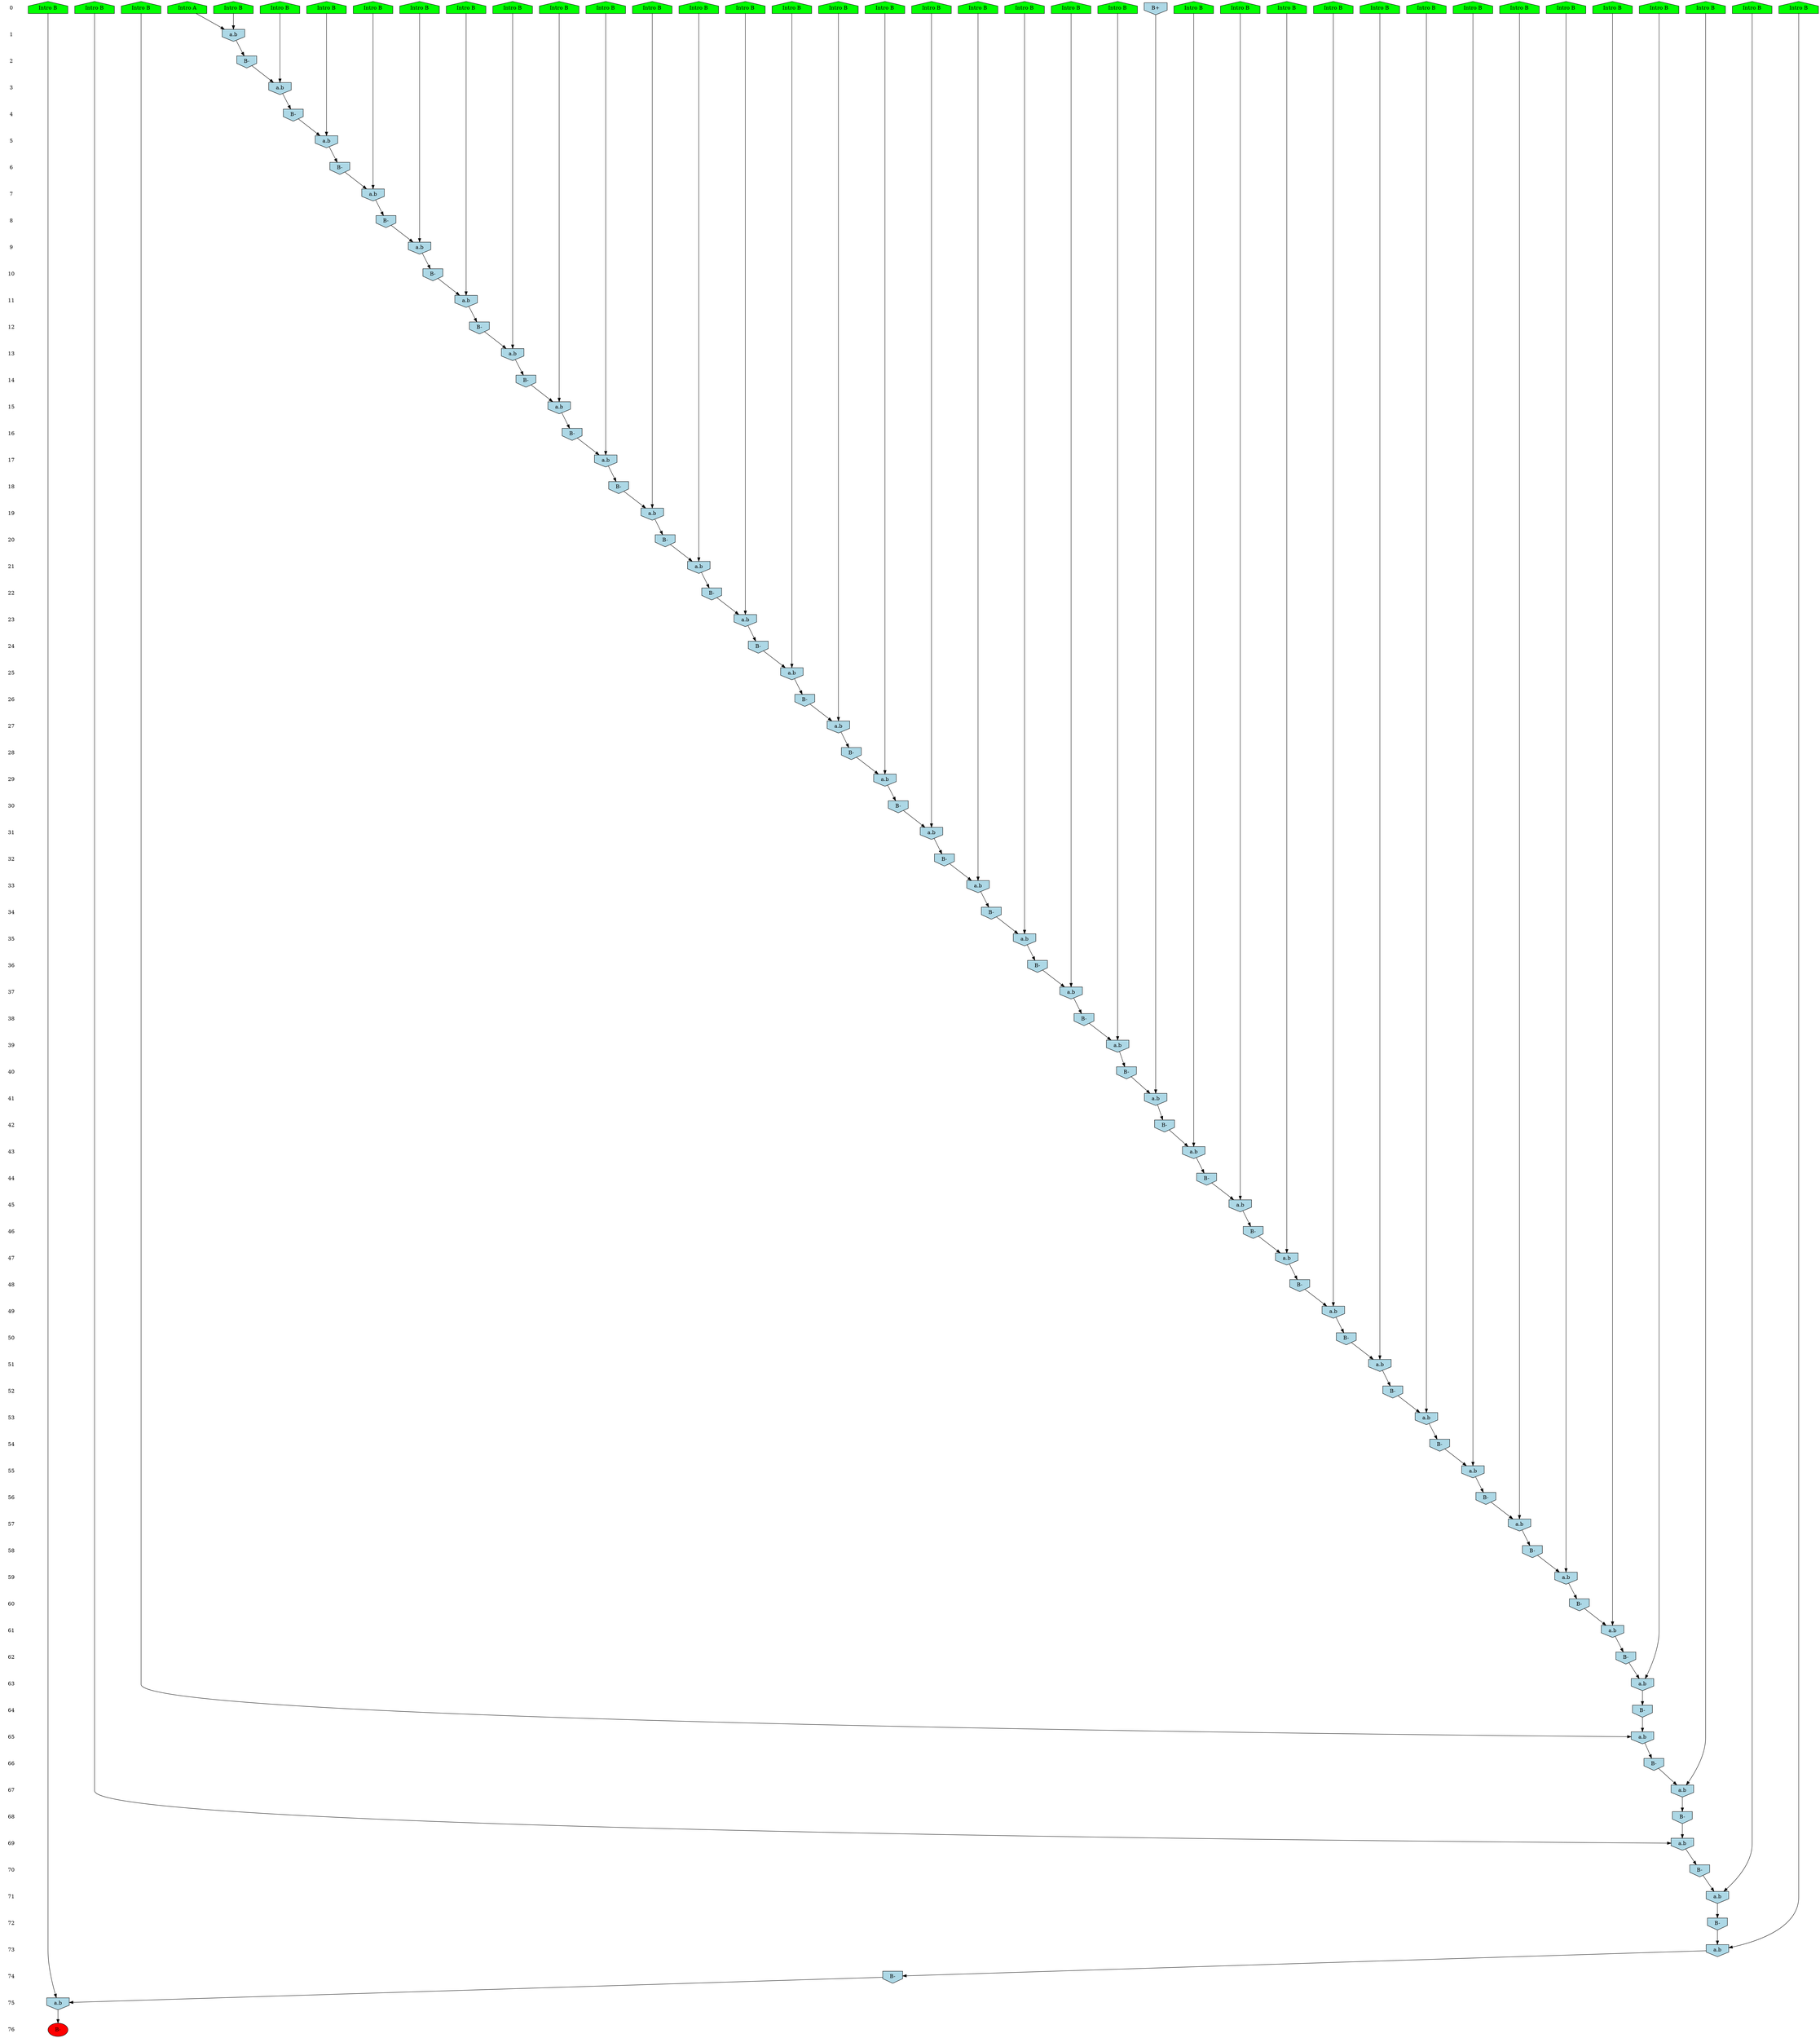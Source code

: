 /* Compression of 1 causal flows obtained in average at 3.457611E+01 t.u */
/* Compressed causal flows were: [38] */
digraph G{
 ranksep=.5 ; 
{ rank = same ; "0" [shape=plaintext] ; node_1 [label ="Intro B", shape=house, style=filled, fillcolor=green] ;
node_2 [label ="Intro B", shape=house, style=filled, fillcolor=green] ;
node_3 [label ="Intro B", shape=house, style=filled, fillcolor=green] ;
node_4 [label ="Intro B", shape=house, style=filled, fillcolor=green] ;
node_5 [label ="Intro B", shape=house, style=filled, fillcolor=green] ;
node_6 [label ="Intro B", shape=house, style=filled, fillcolor=green] ;
node_7 [label ="Intro B", shape=house, style=filled, fillcolor=green] ;
node_8 [label ="Intro B", shape=house, style=filled, fillcolor=green] ;
node_9 [label ="Intro B", shape=house, style=filled, fillcolor=green] ;
node_10 [label ="Intro B", shape=house, style=filled, fillcolor=green] ;
node_11 [label ="Intro B", shape=house, style=filled, fillcolor=green] ;
node_12 [label ="Intro B", shape=house, style=filled, fillcolor=green] ;
node_13 [label ="Intro B", shape=house, style=filled, fillcolor=green] ;
node_14 [label ="Intro B", shape=house, style=filled, fillcolor=green] ;
node_15 [label ="Intro B", shape=house, style=filled, fillcolor=green] ;
node_16 [label ="Intro B", shape=house, style=filled, fillcolor=green] ;
node_17 [label ="Intro B", shape=house, style=filled, fillcolor=green] ;
node_18 [label ="Intro B", shape=house, style=filled, fillcolor=green] ;
node_19 [label ="Intro B", shape=house, style=filled, fillcolor=green] ;
node_20 [label ="Intro B", shape=house, style=filled, fillcolor=green] ;
node_21 [label ="Intro B", shape=house, style=filled, fillcolor=green] ;
node_22 [label ="Intro B", shape=house, style=filled, fillcolor=green] ;
node_23 [label ="Intro B", shape=house, style=filled, fillcolor=green] ;
node_24 [label ="Intro B", shape=house, style=filled, fillcolor=green] ;
node_25 [label ="Intro B", shape=house, style=filled, fillcolor=green] ;
node_26 [label ="Intro B", shape=house, style=filled, fillcolor=green] ;
node_27 [label ="Intro B", shape=house, style=filled, fillcolor=green] ;
node_28 [label ="Intro B", shape=house, style=filled, fillcolor=green] ;
node_29 [label ="Intro B", shape=house, style=filled, fillcolor=green] ;
node_30 [label ="Intro B", shape=house, style=filled, fillcolor=green] ;
node_31 [label ="Intro B", shape=house, style=filled, fillcolor=green] ;
node_32 [label ="Intro B", shape=house, style=filled, fillcolor=green] ;
node_33 [label ="Intro B", shape=house, style=filled, fillcolor=green] ;
node_34 [label ="Intro B", shape=house, style=filled, fillcolor=green] ;
node_35 [label ="Intro B", shape=house, style=filled, fillcolor=green] ;
node_36 [label ="Intro B", shape=house, style=filled, fillcolor=green] ;
node_37 [label ="Intro B", shape=house, style=filled, fillcolor=green] ;
node_38 [label ="Intro A", shape=house, style=filled, fillcolor=green] ;
node_52 [label="B+", shape=invhouse, style=filled, fillcolor = lightblue] ;
}
{ rank = same ; "1" [shape=plaintext] ; node_39 [label="a.b", shape=invhouse, style=filled, fillcolor = lightblue] ;
}
{ rank = same ; "2" [shape=plaintext] ; node_40 [label="B-", shape=invhouse, style=filled, fillcolor = lightblue] ;
}
{ rank = same ; "3" [shape=plaintext] ; node_41 [label="a.b", shape=invhouse, style=filled, fillcolor = lightblue] ;
}
{ rank = same ; "4" [shape=plaintext] ; node_42 [label="B-", shape=invhouse, style=filled, fillcolor = lightblue] ;
}
{ rank = same ; "5" [shape=plaintext] ; node_43 [label="a.b", shape=invhouse, style=filled, fillcolor = lightblue] ;
}
{ rank = same ; "6" [shape=plaintext] ; node_44 [label="B-", shape=invhouse, style=filled, fillcolor = lightblue] ;
}
{ rank = same ; "7" [shape=plaintext] ; node_45 [label="a.b", shape=invhouse, style=filled, fillcolor = lightblue] ;
}
{ rank = same ; "8" [shape=plaintext] ; node_46 [label="B-", shape=invhouse, style=filled, fillcolor = lightblue] ;
}
{ rank = same ; "9" [shape=plaintext] ; node_47 [label="a.b", shape=invhouse, style=filled, fillcolor = lightblue] ;
}
{ rank = same ; "10" [shape=plaintext] ; node_48 [label="B-", shape=invhouse, style=filled, fillcolor = lightblue] ;
}
{ rank = same ; "11" [shape=plaintext] ; node_49 [label="a.b", shape=invhouse, style=filled, fillcolor = lightblue] ;
}
{ rank = same ; "12" [shape=plaintext] ; node_50 [label="B-", shape=invhouse, style=filled, fillcolor = lightblue] ;
}
{ rank = same ; "13" [shape=plaintext] ; node_51 [label="a.b", shape=invhouse, style=filled, fillcolor = lightblue] ;
}
{ rank = same ; "14" [shape=plaintext] ; node_53 [label="B-", shape=invhouse, style=filled, fillcolor = lightblue] ;
}
{ rank = same ; "15" [shape=plaintext] ; node_54 [label="a.b", shape=invhouse, style=filled, fillcolor = lightblue] ;
}
{ rank = same ; "16" [shape=plaintext] ; node_55 [label="B-", shape=invhouse, style=filled, fillcolor = lightblue] ;
}
{ rank = same ; "17" [shape=plaintext] ; node_56 [label="a.b", shape=invhouse, style=filled, fillcolor = lightblue] ;
}
{ rank = same ; "18" [shape=plaintext] ; node_57 [label="B-", shape=invhouse, style=filled, fillcolor = lightblue] ;
}
{ rank = same ; "19" [shape=plaintext] ; node_58 [label="a.b", shape=invhouse, style=filled, fillcolor = lightblue] ;
}
{ rank = same ; "20" [shape=plaintext] ; node_59 [label="B-", shape=invhouse, style=filled, fillcolor = lightblue] ;
}
{ rank = same ; "21" [shape=plaintext] ; node_60 [label="a.b", shape=invhouse, style=filled, fillcolor = lightblue] ;
}
{ rank = same ; "22" [shape=plaintext] ; node_61 [label="B-", shape=invhouse, style=filled, fillcolor = lightblue] ;
}
{ rank = same ; "23" [shape=plaintext] ; node_62 [label="a.b", shape=invhouse, style=filled, fillcolor = lightblue] ;
}
{ rank = same ; "24" [shape=plaintext] ; node_63 [label="B-", shape=invhouse, style=filled, fillcolor = lightblue] ;
}
{ rank = same ; "25" [shape=plaintext] ; node_64 [label="a.b", shape=invhouse, style=filled, fillcolor = lightblue] ;
}
{ rank = same ; "26" [shape=plaintext] ; node_65 [label="B-", shape=invhouse, style=filled, fillcolor = lightblue] ;
}
{ rank = same ; "27" [shape=plaintext] ; node_66 [label="a.b", shape=invhouse, style=filled, fillcolor = lightblue] ;
}
{ rank = same ; "28" [shape=plaintext] ; node_67 [label="B-", shape=invhouse, style=filled, fillcolor = lightblue] ;
}
{ rank = same ; "29" [shape=plaintext] ; node_68 [label="a.b", shape=invhouse, style=filled, fillcolor = lightblue] ;
}
{ rank = same ; "30" [shape=plaintext] ; node_69 [label="B-", shape=invhouse, style=filled, fillcolor = lightblue] ;
}
{ rank = same ; "31" [shape=plaintext] ; node_70 [label="a.b", shape=invhouse, style=filled, fillcolor = lightblue] ;
}
{ rank = same ; "32" [shape=plaintext] ; node_71 [label="B-", shape=invhouse, style=filled, fillcolor = lightblue] ;
}
{ rank = same ; "33" [shape=plaintext] ; node_72 [label="a.b", shape=invhouse, style=filled, fillcolor = lightblue] ;
}
{ rank = same ; "34" [shape=plaintext] ; node_73 [label="B-", shape=invhouse, style=filled, fillcolor = lightblue] ;
}
{ rank = same ; "35" [shape=plaintext] ; node_74 [label="a.b", shape=invhouse, style=filled, fillcolor = lightblue] ;
}
{ rank = same ; "36" [shape=plaintext] ; node_75 [label="B-", shape=invhouse, style=filled, fillcolor = lightblue] ;
}
{ rank = same ; "37" [shape=plaintext] ; node_76 [label="a.b", shape=invhouse, style=filled, fillcolor = lightblue] ;
}
{ rank = same ; "38" [shape=plaintext] ; node_77 [label="B-", shape=invhouse, style=filled, fillcolor = lightblue] ;
}
{ rank = same ; "39" [shape=plaintext] ; node_78 [label="a.b", shape=invhouse, style=filled, fillcolor = lightblue] ;
}
{ rank = same ; "40" [shape=plaintext] ; node_79 [label="B-", shape=invhouse, style=filled, fillcolor = lightblue] ;
}
{ rank = same ; "41" [shape=plaintext] ; node_80 [label="a.b", shape=invhouse, style=filled, fillcolor = lightblue] ;
}
{ rank = same ; "42" [shape=plaintext] ; node_81 [label="B-", shape=invhouse, style=filled, fillcolor = lightblue] ;
}
{ rank = same ; "43" [shape=plaintext] ; node_82 [label="a.b", shape=invhouse, style=filled, fillcolor = lightblue] ;
}
{ rank = same ; "44" [shape=plaintext] ; node_83 [label="B-", shape=invhouse, style=filled, fillcolor = lightblue] ;
}
{ rank = same ; "45" [shape=plaintext] ; node_84 [label="a.b", shape=invhouse, style=filled, fillcolor = lightblue] ;
}
{ rank = same ; "46" [shape=plaintext] ; node_85 [label="B-", shape=invhouse, style=filled, fillcolor = lightblue] ;
}
{ rank = same ; "47" [shape=plaintext] ; node_86 [label="a.b", shape=invhouse, style=filled, fillcolor = lightblue] ;
}
{ rank = same ; "48" [shape=plaintext] ; node_87 [label="B-", shape=invhouse, style=filled, fillcolor = lightblue] ;
}
{ rank = same ; "49" [shape=plaintext] ; node_88 [label="a.b", shape=invhouse, style=filled, fillcolor = lightblue] ;
}
{ rank = same ; "50" [shape=plaintext] ; node_89 [label="B-", shape=invhouse, style=filled, fillcolor = lightblue] ;
}
{ rank = same ; "51" [shape=plaintext] ; node_90 [label="a.b", shape=invhouse, style=filled, fillcolor = lightblue] ;
}
{ rank = same ; "52" [shape=plaintext] ; node_91 [label="B-", shape=invhouse, style=filled, fillcolor = lightblue] ;
}
{ rank = same ; "53" [shape=plaintext] ; node_92 [label="a.b", shape=invhouse, style=filled, fillcolor = lightblue] ;
}
{ rank = same ; "54" [shape=plaintext] ; node_93 [label="B-", shape=invhouse, style=filled, fillcolor = lightblue] ;
}
{ rank = same ; "55" [shape=plaintext] ; node_94 [label="a.b", shape=invhouse, style=filled, fillcolor = lightblue] ;
}
{ rank = same ; "56" [shape=plaintext] ; node_95 [label="B-", shape=invhouse, style=filled, fillcolor = lightblue] ;
}
{ rank = same ; "57" [shape=plaintext] ; node_96 [label="a.b", shape=invhouse, style=filled, fillcolor = lightblue] ;
}
{ rank = same ; "58" [shape=plaintext] ; node_97 [label="B-", shape=invhouse, style=filled, fillcolor = lightblue] ;
}
{ rank = same ; "59" [shape=plaintext] ; node_98 [label="a.b", shape=invhouse, style=filled, fillcolor = lightblue] ;
}
{ rank = same ; "60" [shape=plaintext] ; node_99 [label="B-", shape=invhouse, style=filled, fillcolor = lightblue] ;
}
{ rank = same ; "61" [shape=plaintext] ; node_100 [label="a.b", shape=invhouse, style=filled, fillcolor = lightblue] ;
}
{ rank = same ; "62" [shape=plaintext] ; node_101 [label="B-", shape=invhouse, style=filled, fillcolor = lightblue] ;
}
{ rank = same ; "63" [shape=plaintext] ; node_102 [label="a.b", shape=invhouse, style=filled, fillcolor = lightblue] ;
}
{ rank = same ; "64" [shape=plaintext] ; node_103 [label="B-", shape=invhouse, style=filled, fillcolor = lightblue] ;
}
{ rank = same ; "65" [shape=plaintext] ; node_104 [label="a.b", shape=invhouse, style=filled, fillcolor = lightblue] ;
}
{ rank = same ; "66" [shape=plaintext] ; node_105 [label="B-", shape=invhouse, style=filled, fillcolor = lightblue] ;
}
{ rank = same ; "67" [shape=plaintext] ; node_106 [label="a.b", shape=invhouse, style=filled, fillcolor = lightblue] ;
}
{ rank = same ; "68" [shape=plaintext] ; node_107 [label="B-", shape=invhouse, style=filled, fillcolor = lightblue] ;
}
{ rank = same ; "69" [shape=plaintext] ; node_108 [label="a.b", shape=invhouse, style=filled, fillcolor = lightblue] ;
}
{ rank = same ; "70" [shape=plaintext] ; node_109 [label="B-", shape=invhouse, style=filled, fillcolor = lightblue] ;
}
{ rank = same ; "71" [shape=plaintext] ; node_110 [label="a.b", shape=invhouse, style=filled, fillcolor = lightblue] ;
}
{ rank = same ; "72" [shape=plaintext] ; node_111 [label="B-", shape=invhouse, style=filled, fillcolor = lightblue] ;
}
{ rank = same ; "73" [shape=plaintext] ; node_112 [label="a.b", shape=invhouse, style=filled, fillcolor = lightblue] ;
}
{ rank = same ; "74" [shape=plaintext] ; node_113 [label="B-", shape=invhouse, style=filled, fillcolor = lightblue] ;
}
{ rank = same ; "75" [shape=plaintext] ; node_114 [label="a.b", shape=invhouse, style=filled, fillcolor = lightblue] ;
}
{ rank = same ; "76" [shape=plaintext] ; node_115 [label ="B-", style=filled, fillcolor=red] ;
}
"0" -> "1" [style="invis"]; 
"1" -> "2" [style="invis"]; 
"2" -> "3" [style="invis"]; 
"3" -> "4" [style="invis"]; 
"4" -> "5" [style="invis"]; 
"5" -> "6" [style="invis"]; 
"6" -> "7" [style="invis"]; 
"7" -> "8" [style="invis"]; 
"8" -> "9" [style="invis"]; 
"9" -> "10" [style="invis"]; 
"10" -> "11" [style="invis"]; 
"11" -> "12" [style="invis"]; 
"12" -> "13" [style="invis"]; 
"13" -> "14" [style="invis"]; 
"14" -> "15" [style="invis"]; 
"15" -> "16" [style="invis"]; 
"16" -> "17" [style="invis"]; 
"17" -> "18" [style="invis"]; 
"18" -> "19" [style="invis"]; 
"19" -> "20" [style="invis"]; 
"20" -> "21" [style="invis"]; 
"21" -> "22" [style="invis"]; 
"22" -> "23" [style="invis"]; 
"23" -> "24" [style="invis"]; 
"24" -> "25" [style="invis"]; 
"25" -> "26" [style="invis"]; 
"26" -> "27" [style="invis"]; 
"27" -> "28" [style="invis"]; 
"28" -> "29" [style="invis"]; 
"29" -> "30" [style="invis"]; 
"30" -> "31" [style="invis"]; 
"31" -> "32" [style="invis"]; 
"32" -> "33" [style="invis"]; 
"33" -> "34" [style="invis"]; 
"34" -> "35" [style="invis"]; 
"35" -> "36" [style="invis"]; 
"36" -> "37" [style="invis"]; 
"37" -> "38" [style="invis"]; 
"38" -> "39" [style="invis"]; 
"39" -> "40" [style="invis"]; 
"40" -> "41" [style="invis"]; 
"41" -> "42" [style="invis"]; 
"42" -> "43" [style="invis"]; 
"43" -> "44" [style="invis"]; 
"44" -> "45" [style="invis"]; 
"45" -> "46" [style="invis"]; 
"46" -> "47" [style="invis"]; 
"47" -> "48" [style="invis"]; 
"48" -> "49" [style="invis"]; 
"49" -> "50" [style="invis"]; 
"50" -> "51" [style="invis"]; 
"51" -> "52" [style="invis"]; 
"52" -> "53" [style="invis"]; 
"53" -> "54" [style="invis"]; 
"54" -> "55" [style="invis"]; 
"55" -> "56" [style="invis"]; 
"56" -> "57" [style="invis"]; 
"57" -> "58" [style="invis"]; 
"58" -> "59" [style="invis"]; 
"59" -> "60" [style="invis"]; 
"60" -> "61" [style="invis"]; 
"61" -> "62" [style="invis"]; 
"62" -> "63" [style="invis"]; 
"63" -> "64" [style="invis"]; 
"64" -> "65" [style="invis"]; 
"65" -> "66" [style="invis"]; 
"66" -> "67" [style="invis"]; 
"67" -> "68" [style="invis"]; 
"68" -> "69" [style="invis"]; 
"69" -> "70" [style="invis"]; 
"70" -> "71" [style="invis"]; 
"71" -> "72" [style="invis"]; 
"72" -> "73" [style="invis"]; 
"73" -> "74" [style="invis"]; 
"74" -> "75" [style="invis"]; 
"75" -> "76" [style="invis"]; 
node_4 -> node_39
node_38 -> node_39
node_39 -> node_40
node_14 -> node_41
node_40 -> node_41
node_41 -> node_42
node_11 -> node_43
node_42 -> node_43
node_43 -> node_44
node_35 -> node_45
node_44 -> node_45
node_45 -> node_46
node_7 -> node_47
node_46 -> node_47
node_47 -> node_48
node_26 -> node_49
node_48 -> node_49
node_49 -> node_50
node_28 -> node_51
node_50 -> node_51
node_51 -> node_53
node_33 -> node_54
node_53 -> node_54
node_54 -> node_55
node_16 -> node_56
node_55 -> node_56
node_56 -> node_57
node_5 -> node_58
node_57 -> node_58
node_58 -> node_59
node_36 -> node_60
node_59 -> node_60
node_60 -> node_61
node_12 -> node_62
node_61 -> node_62
node_62 -> node_63
node_34 -> node_64
node_63 -> node_64
node_64 -> node_65
node_21 -> node_66
node_65 -> node_66
node_66 -> node_67
node_17 -> node_68
node_67 -> node_68
node_68 -> node_69
node_3 -> node_70
node_69 -> node_70
node_70 -> node_71
node_23 -> node_72
node_71 -> node_72
node_72 -> node_73
node_10 -> node_74
node_73 -> node_74
node_74 -> node_75
node_9 -> node_76
node_75 -> node_76
node_76 -> node_77
node_15 -> node_78
node_77 -> node_78
node_78 -> node_79
node_52 -> node_80
node_79 -> node_80
node_80 -> node_81
node_30 -> node_82
node_81 -> node_82
node_82 -> node_83
node_25 -> node_84
node_83 -> node_84
node_84 -> node_85
node_20 -> node_86
node_85 -> node_86
node_86 -> node_87
node_24 -> node_88
node_87 -> node_88
node_88 -> node_89
node_37 -> node_90
node_89 -> node_90
node_90 -> node_91
node_8 -> node_92
node_91 -> node_92
node_92 -> node_93
node_18 -> node_94
node_93 -> node_94
node_94 -> node_95
node_2 -> node_96
node_95 -> node_96
node_96 -> node_97
node_32 -> node_98
node_97 -> node_98
node_98 -> node_99
node_6 -> node_100
node_99 -> node_100
node_100 -> node_101
node_27 -> node_102
node_101 -> node_102
node_102 -> node_103
node_1 -> node_104
node_103 -> node_104
node_104 -> node_105
node_29 -> node_106
node_105 -> node_106
node_106 -> node_107
node_13 -> node_108
node_107 -> node_108
node_108 -> node_109
node_22 -> node_110
node_109 -> node_110
node_110 -> node_111
node_31 -> node_112
node_111 -> node_112
node_112 -> node_113
node_19 -> node_114
node_113 -> node_114
node_114 -> node_115
}
/*
 Dot generation time: 0.000755
*/
